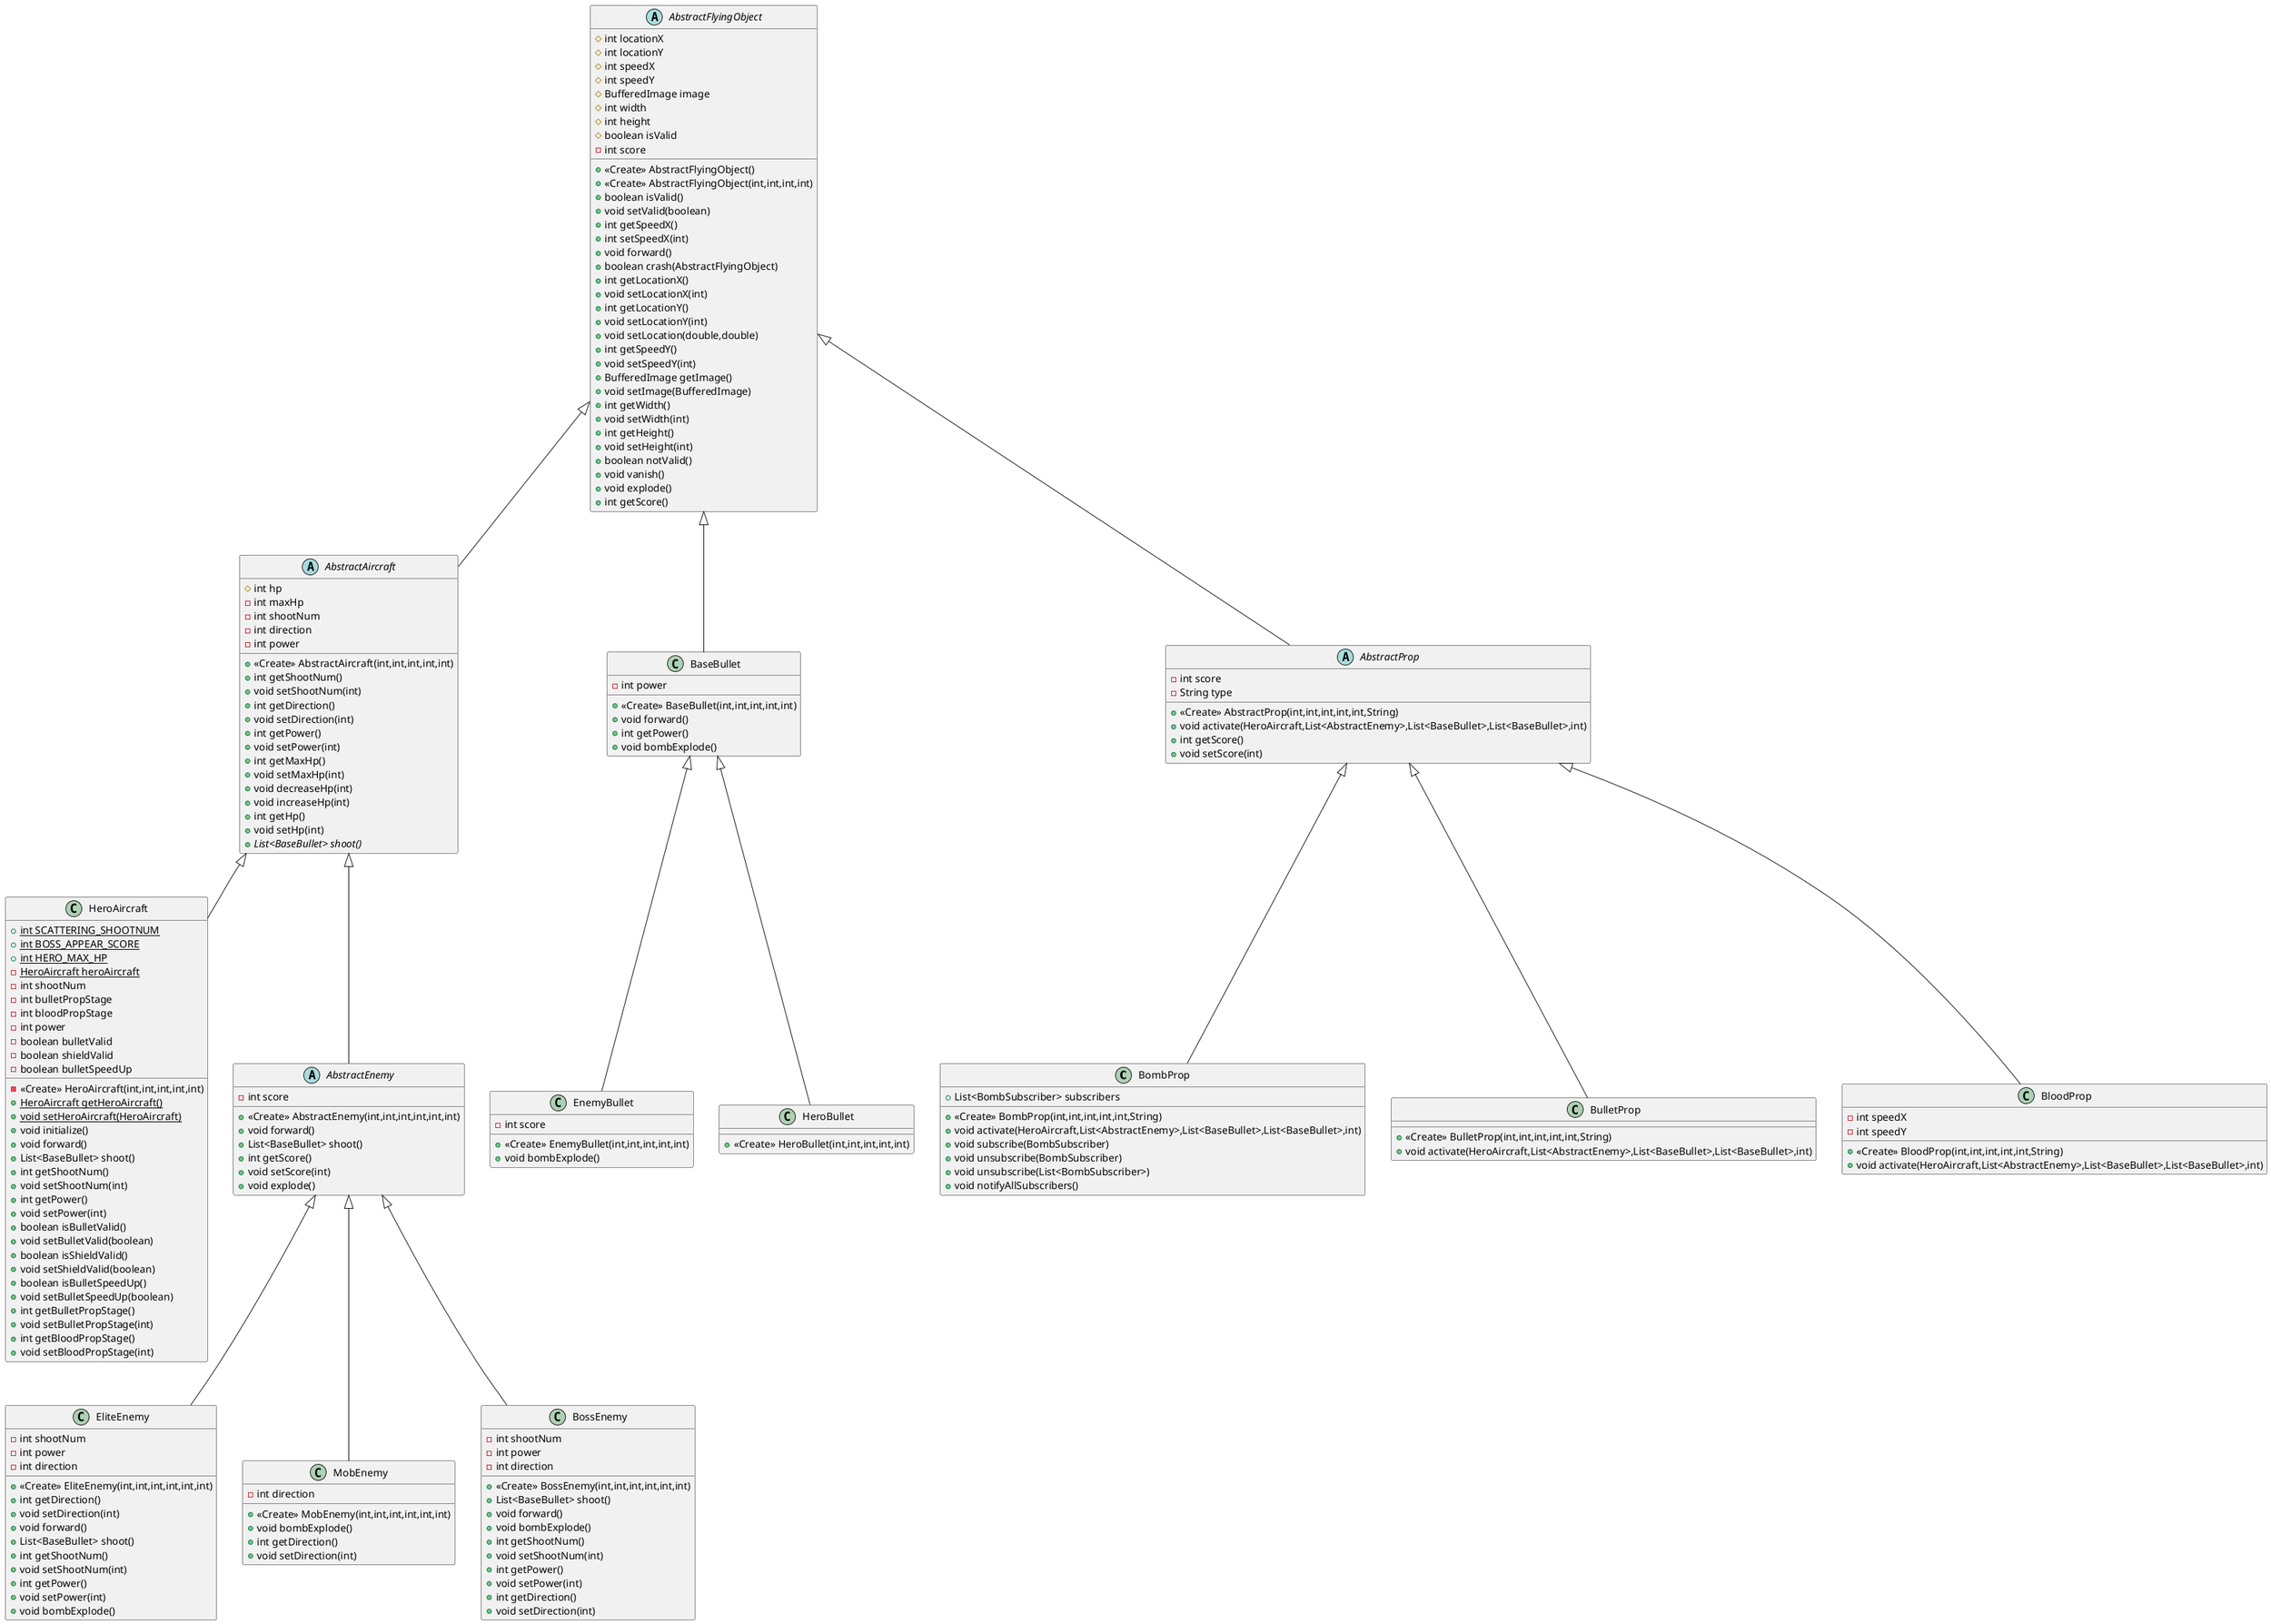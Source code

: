@startuml
class BombProp {
+ List<BombSubscriber> subscribers
+ <<Create>> BombProp(int,int,int,int,int,String)
+ void activate(HeroAircraft,List<AbstractEnemy>,List<BaseBullet>,List<BaseBullet>,int)
+ void subscribe(BombSubscriber)
+ void unsubscribe(BombSubscriber)
+ void unsubscribe(List<BombSubscriber>)
+ void notifyAllSubscribers()
}
class EnemyBullet {
- int score
+ <<Create>> EnemyBullet(int,int,int,int,int)
+ void bombExplode()
}
abstract class AbstractAircraft {
# int hp
- int maxHp
- int shootNum
- int direction
- int power
+ <<Create>> AbstractAircraft(int,int,int,int,int)
+ int getShootNum()
+ void setShootNum(int)
+ int getDirection()
+ void setDirection(int)
+ int getPower()
+ void setPower(int)
+ int getMaxHp()
+ void setMaxHp(int)
+ void decreaseHp(int)
+ void increaseHp(int)
+ int getHp()
+ void setHp(int)
+ {abstract}List<BaseBullet> shoot()
}
class BulletProp {
+ <<Create>> BulletProp(int,int,int,int,int,String)
+ void activate(HeroAircraft,List<AbstractEnemy>,List<BaseBullet>,List<BaseBullet>,int)
}
class EliteEnemy {
- int shootNum
- int power
- int direction
+ <<Create>> EliteEnemy(int,int,int,int,int,int)
+ int getDirection()
+ void setDirection(int)
+ void forward()
+ List<BaseBullet> shoot()
+ int getShootNum()
+ void setShootNum(int)
+ int getPower()
+ void setPower(int)
+ void bombExplode()
}
class BaseBullet {
- int power
+ <<Create>> BaseBullet(int,int,int,int,int)
+ void forward()
+ int getPower()
+ void bombExplode()
}
class HeroBullet {
+ <<Create>> HeroBullet(int,int,int,int,int)
}
class MobEnemy {
- int direction
+ <<Create>> MobEnemy(int,int,int,int,int,int)
+ void bombExplode()
+ int getDirection()
+ void setDirection(int)
}
class HeroAircraft {
+ {static} int SCATTERING_SHOOTNUM
+ {static} int BOSS_APPEAR_SCORE
+ {static} int HERO_MAX_HP
- {static} HeroAircraft heroAircraft
- int shootNum
- int bulletPropStage
- int bloodPropStage
- int power
- boolean bulletValid
- boolean shieldValid
- boolean bulletSpeedUp
- <<Create>> HeroAircraft(int,int,int,int,int)
+ {static} HeroAircraft getHeroAircraft()
+ {static} void setHeroAircraft(HeroAircraft)
+ void initialize()
+ void forward()
+ List<BaseBullet> shoot()
+ int getShootNum()
+ void setShootNum(int)
+ int getPower()
+ void setPower(int)
+ boolean isBulletValid()
+ void setBulletValid(boolean)
+ boolean isShieldValid()
+ void setShieldValid(boolean)
+ boolean isBulletSpeedUp()
+ void setBulletSpeedUp(boolean)
+ int getBulletPropStage()
+ void setBulletPropStage(int)
+ int getBloodPropStage()
+ void setBloodPropStage(int)
}
abstract class AbstractFlyingObject {
# int locationX
# int locationY
# int speedX
# int speedY
# BufferedImage image
# int width
# int height
# boolean isValid
- int score
+ <<Create>> AbstractFlyingObject()
+ <<Create>> AbstractFlyingObject(int,int,int,int)
+ boolean isValid()
+ void setValid(boolean)
+ int getSpeedX()
+ int setSpeedX(int)
+ void forward()
+ boolean crash(AbstractFlyingObject)
+ int getLocationX()
+ void setLocationX(int)
+ int getLocationY()
+ void setLocationY(int)
+ void setLocation(double,double)
+ int getSpeedY()
+ void setSpeedY(int)
+ BufferedImage getImage()
+ void setImage(BufferedImage)
+ int getWidth()
+ void setWidth(int)
+ int getHeight()
+ void setHeight(int)
+ boolean notValid()
+ void vanish()
+ void explode()
+ int getScore()
}
abstract class AbstractEnemy {
- int score
+ <<Create>> AbstractEnemy(int,int,int,int,int,int)
+ void forward()
+ List<BaseBullet> shoot()
+ int getScore()
+ void setScore(int)
+ void explode()
}
class BloodProp {
- int speedX
- int speedY
+ <<Create>> BloodProp(int,int,int,int,int,String)
+ void activate(HeroAircraft,List<AbstractEnemy>,List<BaseBullet>,List<BaseBullet>,int)
}
abstract class AbstractProp {
- int score
- String type
+ <<Create>> AbstractProp(int,int,int,int,int,String)
+ void activate(HeroAircraft,List<AbstractEnemy>,List<BaseBullet>,List<BaseBullet>,int)
+ int getScore()
+ void setScore(int)
}
class BossEnemy {
- int shootNum
- int power
- int direction
+ <<Create>> BossEnemy(int,int,int,int,int,int)
+ List<BaseBullet> shoot()
+ void forward()
+ void bombExplode()
+ int getShootNum()
+ void setShootNum(int)
+ int getPower()
+ void setPower(int)
+ int getDirection()
+ void setDirection(int)
}


AbstractProp <|-- BombProp
BaseBullet <|-- EnemyBullet
AbstractFlyingObject <|-- AbstractAircraft
AbstractProp <|-- BulletProp
AbstractEnemy <|-- EliteEnemy
AbstractFlyingObject <|-- BaseBullet
BaseBullet <|-- HeroBullet
AbstractEnemy <|-- MobEnemy
AbstractAircraft <|-- HeroAircraft
AbstractAircraft <|-- AbstractEnemy
AbstractProp <|-- BloodProp
AbstractFlyingObject <|-- AbstractProp
AbstractEnemy <|-- BossEnemy
@enduml